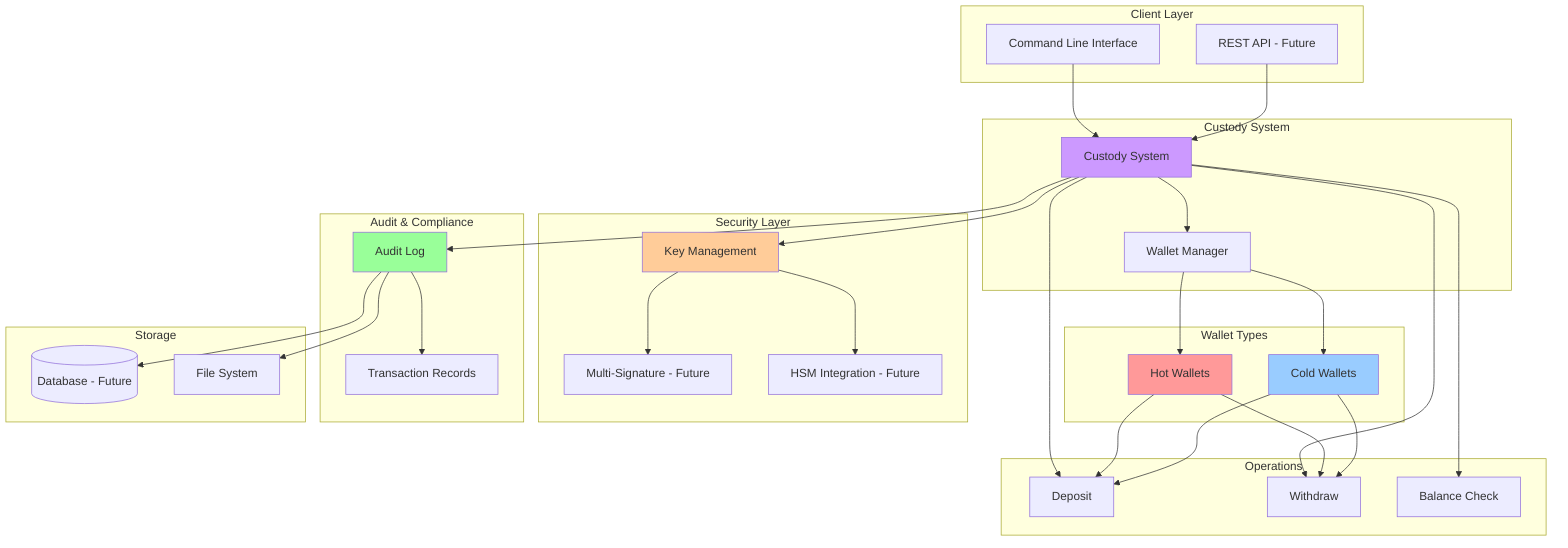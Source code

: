 graph TB
    subgraph "Client Layer"
        CLI[Command Line Interface]
        API[REST API - Future]
    end
    
    subgraph "Custody System"
        CS[Custody System]
        WM[Wallet Manager]
        CS --> WM
    end
    
    subgraph "Wallet Types"
        HW[Hot Wallets]
        CW[Cold Wallets]
        WM --> HW
        WM --> CW
    end
    
    subgraph "Operations"
        DEP[Deposit]
        WITH[Withdraw]
        BAL[Balance Check]
    end
    
    subgraph "Security Layer"
        KM[Key Management]
        MS[Multi-Signature - Future]
        HSM[HSM Integration - Future]
        KM --> MS
        KM --> HSM
    end
    
    subgraph "Audit & Compliance"
        AL[Audit Log]
        TR[Transaction Records]
        AL --> TR
    end
    
    subgraph "Storage"
        DB[(Database - Future)]
        FS[File System]
    end
    
    CLI --> CS
    API --> CS
    CS --> DEP
    CS --> WITH
    CS --> BAL
    HW --> DEP
    HW --> WITH
    CW --> DEP
    CW --> WITH
    CS --> KM
    CS --> AL
    AL --> FS
    AL --> DB
    
    style HW fill:#ff9999
    style CW fill:#99ccff
    style KM fill:#ffcc99
    style AL fill:#99ff99
    style CS fill:#cc99ff